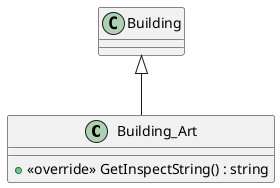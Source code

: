 @startuml
class Building_Art {
    + <<override>> GetInspectString() : string
}
Building <|-- Building_Art
@enduml
